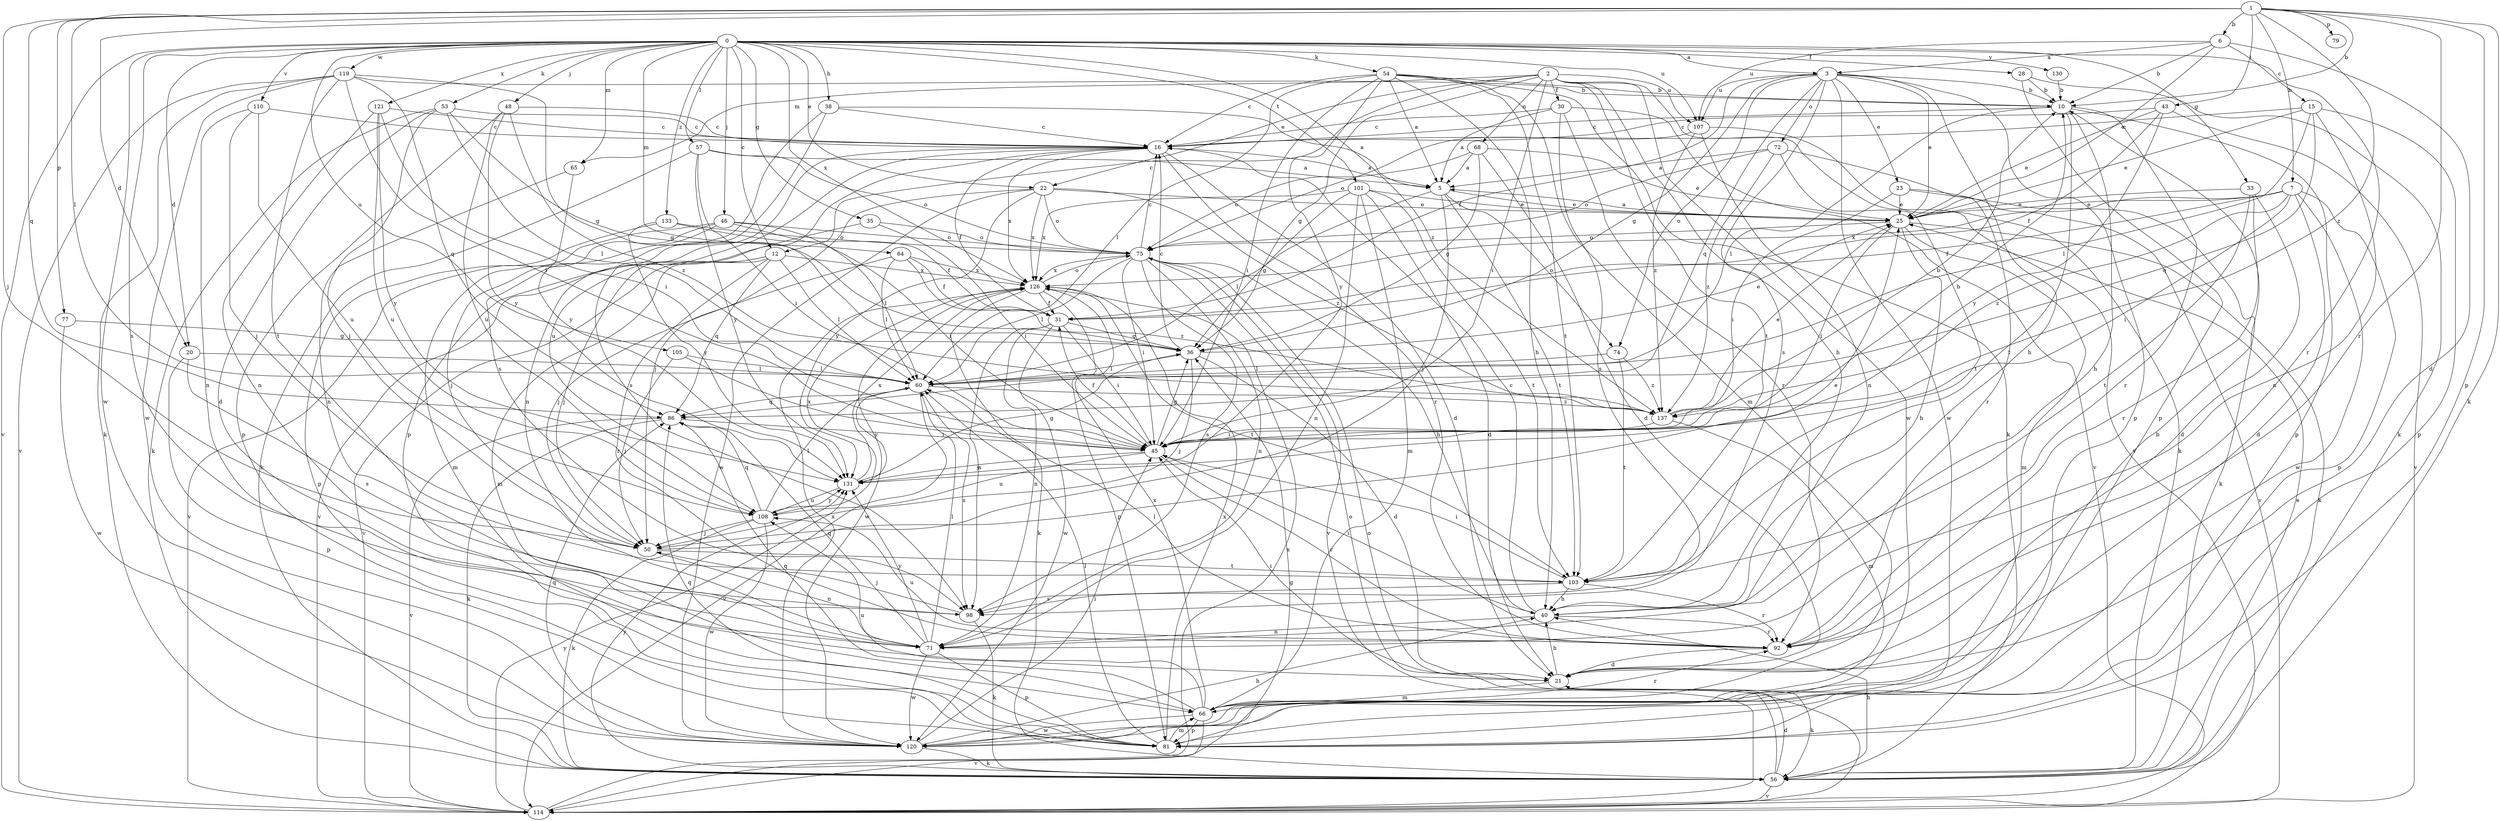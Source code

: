 strict digraph  {
0;
1;
2;
3;
5;
6;
7;
10;
12;
15;
16;
20;
21;
22;
23;
25;
28;
30;
31;
33;
35;
36;
38;
40;
43;
45;
46;
48;
50;
53;
54;
56;
57;
60;
64;
65;
66;
68;
71;
72;
74;
75;
77;
79;
81;
86;
92;
98;
101;
103;
105;
107;
108;
110;
114;
119;
120;
121;
126;
130;
131;
133;
137;
0 -> 3  [label=a];
0 -> 12  [label=c];
0 -> 20  [label=d];
0 -> 22  [label=e];
0 -> 28  [label=f];
0 -> 33  [label=g];
0 -> 35  [label=g];
0 -> 38  [label=h];
0 -> 46  [label=j];
0 -> 48  [label=j];
0 -> 53  [label=k];
0 -> 54  [label=k];
0 -> 57  [label=l];
0 -> 64  [label=m];
0 -> 65  [label=m];
0 -> 92  [label=r];
0 -> 98  [label=s];
0 -> 101  [label=t];
0 -> 105  [label=u];
0 -> 107  [label=u];
0 -> 110  [label=v];
0 -> 114  [label=v];
0 -> 119  [label=w];
0 -> 120  [label=w];
0 -> 121  [label=x];
0 -> 126  [label=x];
0 -> 130  [label=y];
0 -> 133  [label=z];
0 -> 137  [label=z];
1 -> 6  [label=b];
1 -> 7  [label=b];
1 -> 10  [label=b];
1 -> 20  [label=d];
1 -> 43  [label=i];
1 -> 50  [label=j];
1 -> 56  [label=k];
1 -> 60  [label=l];
1 -> 77  [label=p];
1 -> 79  [label=p];
1 -> 81  [label=p];
1 -> 86  [label=q];
1 -> 92  [label=r];
1 -> 137  [label=z];
2 -> 12  [label=c];
2 -> 22  [label=e];
2 -> 30  [label=f];
2 -> 36  [label=g];
2 -> 40  [label=h];
2 -> 45  [label=i];
2 -> 65  [label=m];
2 -> 68  [label=n];
2 -> 103  [label=t];
2 -> 107  [label=u];
2 -> 114  [label=v];
2 -> 120  [label=w];
3 -> 10  [label=b];
3 -> 23  [label=e];
3 -> 25  [label=e];
3 -> 31  [label=f];
3 -> 36  [label=g];
3 -> 40  [label=h];
3 -> 72  [label=o];
3 -> 74  [label=o];
3 -> 81  [label=p];
3 -> 86  [label=q];
3 -> 98  [label=s];
3 -> 107  [label=u];
3 -> 120  [label=w];
5 -> 25  [label=e];
5 -> 50  [label=j];
5 -> 60  [label=l];
5 -> 74  [label=o];
5 -> 103  [label=t];
6 -> 3  [label=a];
6 -> 10  [label=b];
6 -> 15  [label=c];
6 -> 21  [label=d];
6 -> 25  [label=e];
6 -> 107  [label=u];
7 -> 21  [label=d];
7 -> 25  [label=e];
7 -> 31  [label=f];
7 -> 45  [label=i];
7 -> 81  [label=p];
7 -> 120  [label=w];
7 -> 126  [label=x];
7 -> 137  [label=z];
10 -> 16  [label=c];
10 -> 40  [label=h];
10 -> 60  [label=l];
10 -> 81  [label=p];
10 -> 92  [label=r];
10 -> 103  [label=t];
12 -> 50  [label=j];
12 -> 60  [label=l];
12 -> 66  [label=m];
12 -> 86  [label=q];
12 -> 92  [label=r];
12 -> 114  [label=v];
12 -> 126  [label=x];
15 -> 16  [label=c];
15 -> 25  [label=e];
15 -> 60  [label=l];
15 -> 71  [label=n];
15 -> 81  [label=p];
15 -> 86  [label=q];
16 -> 5  [label=a];
16 -> 21  [label=d];
16 -> 31  [label=f];
16 -> 71  [label=n];
16 -> 92  [label=r];
16 -> 98  [label=s];
16 -> 108  [label=u];
16 -> 126  [label=x];
20 -> 60  [label=l];
20 -> 81  [label=p];
20 -> 98  [label=s];
21 -> 40  [label=h];
21 -> 45  [label=i];
21 -> 56  [label=k];
21 -> 66  [label=m];
22 -> 25  [label=e];
22 -> 50  [label=j];
22 -> 75  [label=o];
22 -> 120  [label=w];
22 -> 126  [label=x];
22 -> 131  [label=y];
22 -> 137  [label=z];
23 -> 25  [label=e];
23 -> 45  [label=i];
23 -> 56  [label=k];
23 -> 114  [label=v];
25 -> 5  [label=a];
25 -> 40  [label=h];
25 -> 45  [label=i];
25 -> 56  [label=k];
25 -> 66  [label=m];
25 -> 75  [label=o];
28 -> 10  [label=b];
28 -> 56  [label=k];
28 -> 81  [label=p];
30 -> 5  [label=a];
30 -> 16  [label=c];
30 -> 92  [label=r];
30 -> 98  [label=s];
30 -> 114  [label=v];
31 -> 36  [label=g];
31 -> 45  [label=i];
31 -> 71  [label=n];
31 -> 98  [label=s];
31 -> 120  [label=w];
33 -> 21  [label=d];
33 -> 25  [label=e];
33 -> 92  [label=r];
33 -> 103  [label=t];
35 -> 45  [label=i];
35 -> 75  [label=o];
35 -> 114  [label=v];
36 -> 16  [label=c];
36 -> 21  [label=d];
36 -> 25  [label=e];
36 -> 50  [label=j];
36 -> 60  [label=l];
38 -> 5  [label=a];
38 -> 16  [label=c];
38 -> 81  [label=p];
38 -> 98  [label=s];
40 -> 16  [label=c];
40 -> 45  [label=i];
40 -> 71  [label=n];
40 -> 92  [label=r];
43 -> 16  [label=c];
43 -> 25  [label=e];
43 -> 31  [label=f];
43 -> 114  [label=v];
43 -> 131  [label=y];
45 -> 10  [label=b];
45 -> 31  [label=f];
45 -> 36  [label=g];
45 -> 92  [label=r];
45 -> 108  [label=u];
45 -> 131  [label=y];
46 -> 45  [label=i];
46 -> 50  [label=j];
46 -> 60  [label=l];
46 -> 66  [label=m];
46 -> 75  [label=o];
46 -> 114  [label=v];
48 -> 16  [label=c];
48 -> 81  [label=p];
48 -> 108  [label=u];
48 -> 131  [label=y];
48 -> 137  [label=z];
50 -> 25  [label=e];
50 -> 71  [label=n];
50 -> 103  [label=t];
53 -> 16  [label=c];
53 -> 21  [label=d];
53 -> 36  [label=g];
53 -> 50  [label=j];
53 -> 56  [label=k];
53 -> 60  [label=l];
54 -> 5  [label=a];
54 -> 10  [label=b];
54 -> 16  [label=c];
54 -> 40  [label=h];
54 -> 45  [label=i];
54 -> 56  [label=k];
54 -> 60  [label=l];
54 -> 66  [label=m];
54 -> 103  [label=t];
54 -> 131  [label=y];
56 -> 21  [label=d];
56 -> 25  [label=e];
56 -> 40  [label=h];
56 -> 75  [label=o];
56 -> 114  [label=v];
56 -> 131  [label=y];
57 -> 5  [label=a];
57 -> 45  [label=i];
57 -> 56  [label=k];
57 -> 75  [label=o];
57 -> 131  [label=y];
60 -> 86  [label=q];
60 -> 98  [label=s];
60 -> 114  [label=v];
60 -> 131  [label=y];
60 -> 137  [label=z];
64 -> 31  [label=f];
64 -> 50  [label=j];
64 -> 60  [label=l];
64 -> 126  [label=x];
64 -> 137  [label=z];
65 -> 71  [label=n];
65 -> 131  [label=y];
66 -> 81  [label=p];
66 -> 86  [label=q];
66 -> 92  [label=r];
66 -> 108  [label=u];
66 -> 114  [label=v];
66 -> 120  [label=w];
66 -> 126  [label=x];
68 -> 5  [label=a];
68 -> 21  [label=d];
68 -> 25  [label=e];
68 -> 36  [label=g];
68 -> 75  [label=o];
71 -> 60  [label=l];
71 -> 81  [label=p];
71 -> 86  [label=q];
71 -> 120  [label=w];
71 -> 131  [label=y];
72 -> 5  [label=a];
72 -> 75  [label=o];
72 -> 92  [label=r];
72 -> 103  [label=t];
72 -> 137  [label=z];
74 -> 60  [label=l];
74 -> 103  [label=t];
74 -> 137  [label=z];
75 -> 16  [label=c];
75 -> 40  [label=h];
75 -> 45  [label=i];
75 -> 60  [label=l];
75 -> 71  [label=n];
75 -> 98  [label=s];
75 -> 114  [label=v];
75 -> 126  [label=x];
77 -> 36  [label=g];
77 -> 120  [label=w];
81 -> 60  [label=l];
81 -> 66  [label=m];
81 -> 86  [label=q];
81 -> 126  [label=x];
86 -> 45  [label=i];
86 -> 56  [label=k];
86 -> 114  [label=v];
92 -> 21  [label=d];
92 -> 60  [label=l];
92 -> 108  [label=u];
98 -> 50  [label=j];
98 -> 56  [label=k];
101 -> 21  [label=d];
101 -> 25  [label=e];
101 -> 36  [label=g];
101 -> 66  [label=m];
101 -> 71  [label=n];
101 -> 103  [label=t];
101 -> 126  [label=x];
103 -> 40  [label=h];
103 -> 45  [label=i];
103 -> 92  [label=r];
103 -> 98  [label=s];
105 -> 45  [label=i];
105 -> 50  [label=j];
105 -> 60  [label=l];
107 -> 56  [label=k];
107 -> 71  [label=n];
107 -> 75  [label=o];
107 -> 137  [label=z];
108 -> 50  [label=j];
108 -> 56  [label=k];
108 -> 60  [label=l];
108 -> 86  [label=q];
108 -> 120  [label=w];
108 -> 126  [label=x];
108 -> 131  [label=y];
110 -> 16  [label=c];
110 -> 50  [label=j];
110 -> 71  [label=n];
110 -> 108  [label=u];
114 -> 36  [label=g];
114 -> 75  [label=o];
114 -> 126  [label=x];
114 -> 131  [label=y];
119 -> 10  [label=b];
119 -> 36  [label=g];
119 -> 45  [label=i];
119 -> 56  [label=k];
119 -> 86  [label=q];
119 -> 103  [label=t];
119 -> 114  [label=v];
119 -> 120  [label=w];
120 -> 10  [label=b];
120 -> 40  [label=h];
120 -> 45  [label=i];
120 -> 56  [label=k];
120 -> 86  [label=q];
120 -> 126  [label=x];
121 -> 16  [label=c];
121 -> 45  [label=i];
121 -> 71  [label=n];
121 -> 108  [label=u];
121 -> 131  [label=y];
126 -> 31  [label=f];
126 -> 56  [label=k];
126 -> 75  [label=o];
126 -> 81  [label=p];
126 -> 103  [label=t];
126 -> 120  [label=w];
130 -> 10  [label=b];
131 -> 36  [label=g];
131 -> 108  [label=u];
131 -> 126  [label=x];
133 -> 31  [label=f];
133 -> 75  [label=o];
133 -> 81  [label=p];
133 -> 131  [label=y];
137 -> 10  [label=b];
137 -> 25  [label=e];
137 -> 45  [label=i];
137 -> 66  [label=m];
}
